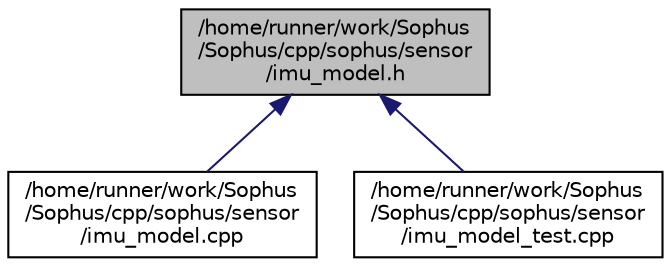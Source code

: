 digraph "/home/runner/work/Sophus/Sophus/cpp/sophus/sensor/imu_model.h"
{
 // LATEX_PDF_SIZE
  edge [fontname="Helvetica",fontsize="10",labelfontname="Helvetica",labelfontsize="10"];
  node [fontname="Helvetica",fontsize="10",shape=record];
  Node1 [label="/home/runner/work/Sophus\l/Sophus/cpp/sophus/sensor\l/imu_model.h",height=0.2,width=0.4,color="black", fillcolor="grey75", style="filled", fontcolor="black",tooltip=" "];
  Node1 -> Node2 [dir="back",color="midnightblue",fontsize="10",style="solid",fontname="Helvetica"];
  Node2 [label="/home/runner/work/Sophus\l/Sophus/cpp/sophus/sensor\l/imu_model.cpp",height=0.2,width=0.4,color="black", fillcolor="white", style="filled",URL="$imu__model_8cpp.html",tooltip=" "];
  Node1 -> Node3 [dir="back",color="midnightblue",fontsize="10",style="solid",fontname="Helvetica"];
  Node3 [label="/home/runner/work/Sophus\l/Sophus/cpp/sophus/sensor\l/imu_model_test.cpp",height=0.2,width=0.4,color="black", fillcolor="white", style="filled",URL="$imu__model__test_8cpp.html",tooltip=" "];
}
